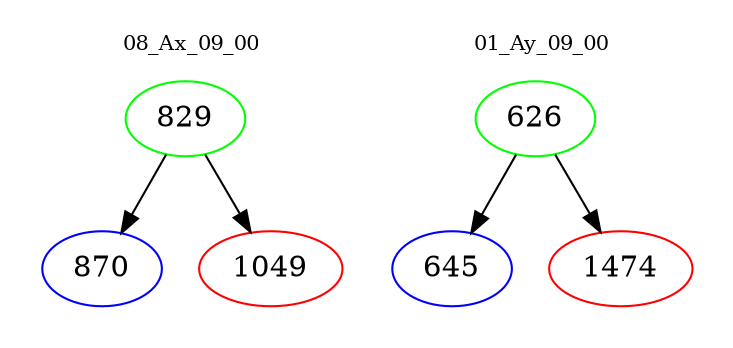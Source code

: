 digraph{
subgraph cluster_0 {
color = white
label = "08_Ax_09_00";
fontsize=10;
T0_829 [label="829", color="green"]
T0_829 -> T0_870 [color="black"]
T0_870 [label="870", color="blue"]
T0_829 -> T0_1049 [color="black"]
T0_1049 [label="1049", color="red"]
}
subgraph cluster_1 {
color = white
label = "01_Ay_09_00";
fontsize=10;
T1_626 [label="626", color="green"]
T1_626 -> T1_645 [color="black"]
T1_645 [label="645", color="blue"]
T1_626 -> T1_1474 [color="black"]
T1_1474 [label="1474", color="red"]
}
}
